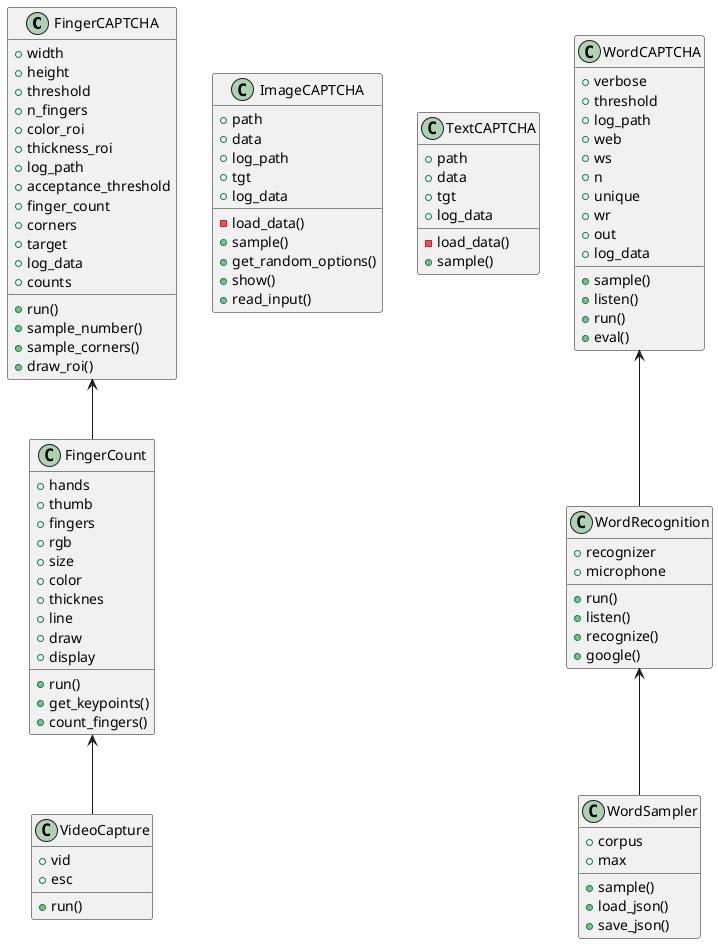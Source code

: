 @startuml class
' Classes
class FingerCAPTCHA {
+ width
+ height
+ threshold
+ n_fingers
+ color_roi
+ thickness_roi
+ log_path
+ acceptance_threshold
+ finger_count
+ corners
+ target
+ log_data
+ counts
+ run()
+ sample_number()
+ sample_corners()
+ draw_roi()
}

class FingerCount {
+ hands
+ thumb
+ fingers
+ rgb
+ size
+ color
+ thicknes
+ line
+ draw
+ display
+ run()
+ get_keypoints()
+ count_fingers()
}

class VideoCapture {
+ vid
+ esc
+ run()
}

class ImageCAPTCHA {
+ path
+ data
+ log_path
+ tgt
+ log_data
- load_data()
+ sample()
+ get_random_options()
+ show()
+ read_input()
}

class TextCAPTCHA {
+ path
+ data
+ tgt
+ log_data
- load_data()
+ sample()
}

class WordCAPTCHA {
+ verbose
+ threshold
+ log_path
+ web
+ ws
+ n
+ unique
+ wr
+ out
+ log_data
+ sample()
+ listen()
+ run()
+ eval()
}

class WordRecognition {
+ recognizer
+ microphone
+ run()
+ listen()
+ recognize()
+ google()
}

class WordSampler {
+ corpus
+ max
+ sample()
+ load_json()
+ save_json()
}

' Relations
FingerCAPTCHA <-- FingerCount
FingerCount <-- VideoCapture

WordCAPTCHA <-- WordRecognition
WordRecognition <-- WordSampler
@enduml#
